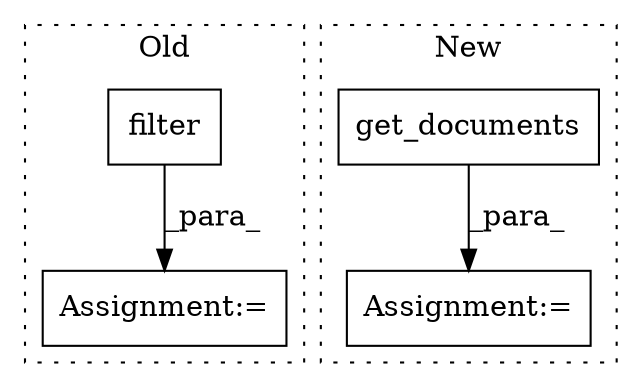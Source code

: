 digraph G {
subgraph cluster0 {
1 [label="filter" a="32" s="4300,4311" l="7,1" shape="box"];
3 [label="Assignment:=" a="7" s="4337" l="1" shape="box"];
label = "Old";
style="dotted";
}
subgraph cluster1 {
2 [label="get_documents" a="32" s="4287,4306" l="14,1" shape="box"];
4 [label="Assignment:=" a="7" s="4278" l="1" shape="box"];
label = "New";
style="dotted";
}
1 -> 3 [label="_para_"];
2 -> 4 [label="_para_"];
}
